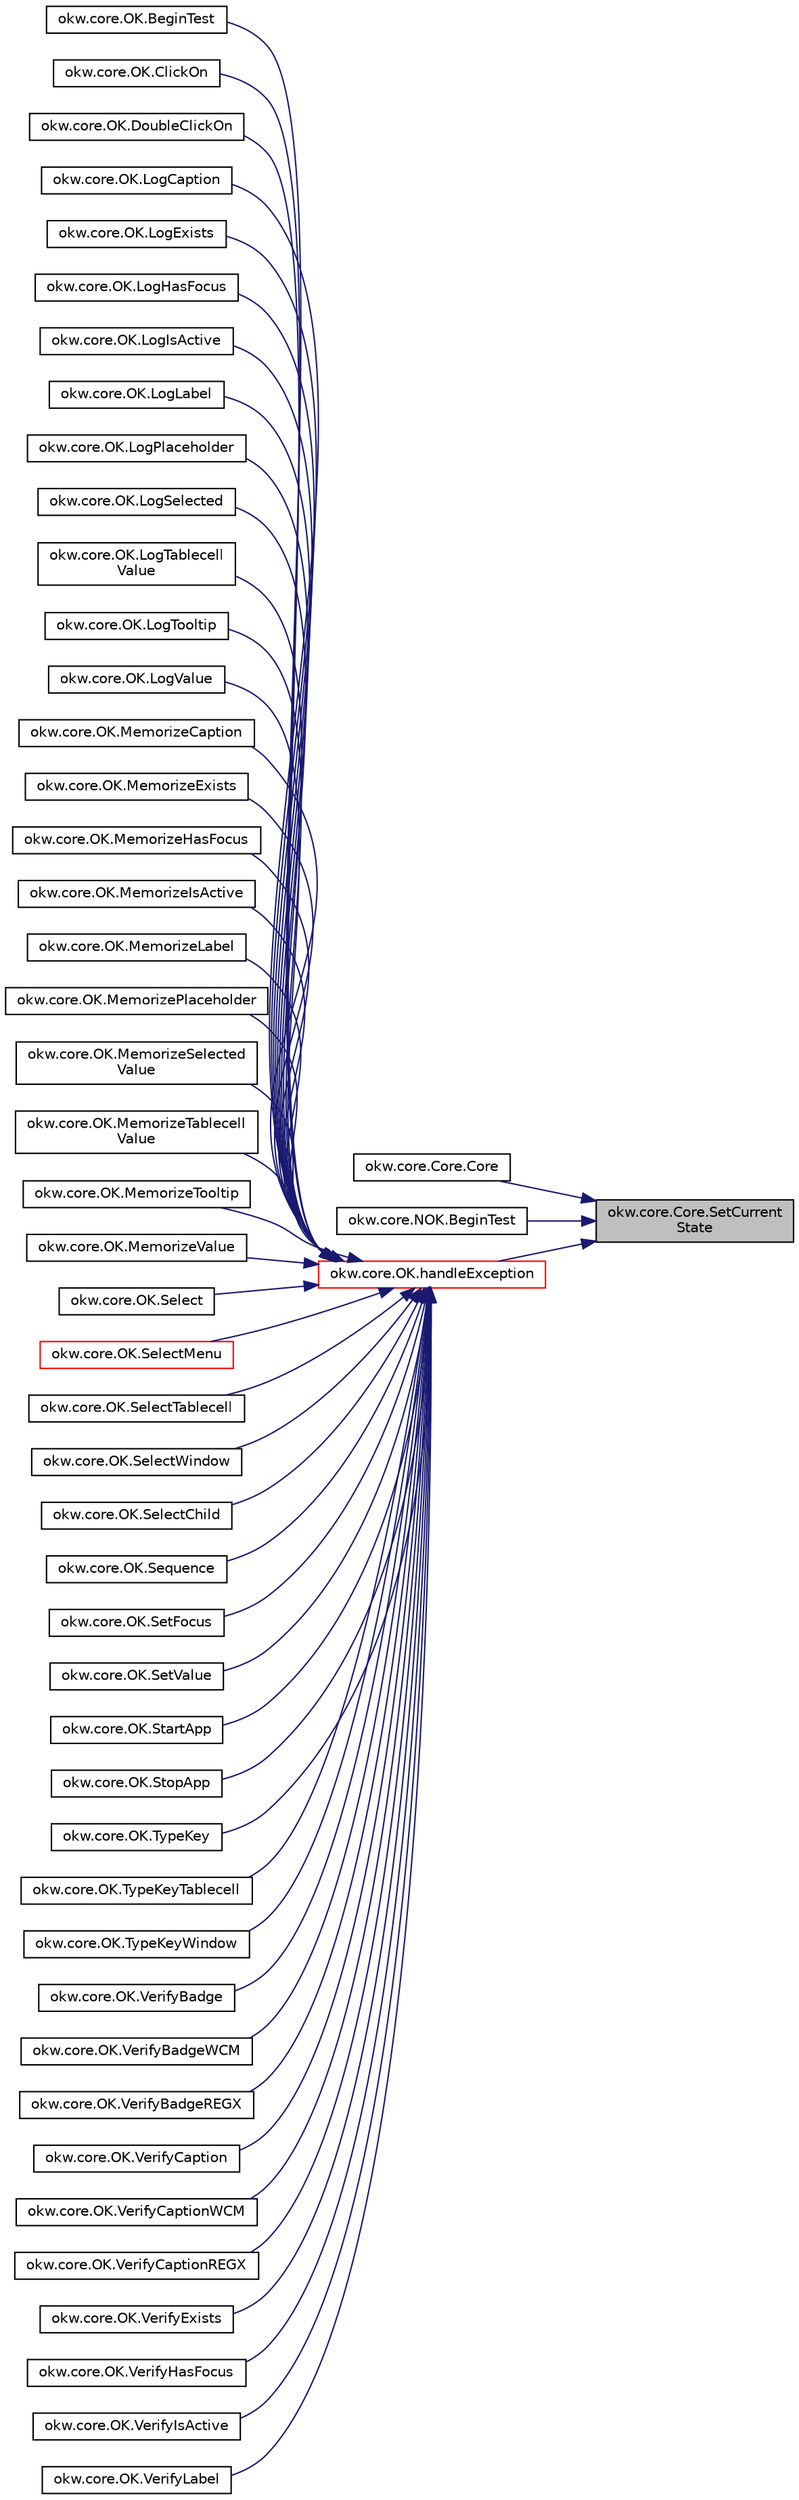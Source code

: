 digraph "okw.core.Core.SetCurrentState"
{
 // INTERACTIVE_SVG=YES
 // LATEX_PDF_SIZE
  edge [fontname="Helvetica",fontsize="10",labelfontname="Helvetica",labelfontsize="10"];
  node [fontname="Helvetica",fontsize="10",shape=record];
  rankdir="RL";
  Node2173 [label="okw.core.Core.SetCurrent\lState",height=0.2,width=0.4,color="black", fillcolor="grey75", style="filled", fontcolor="black",tooltip="Setter zum Setzen des aktuellen Zustandes."];
  Node2173 -> Node2174 [dir="back",color="midnightblue",fontsize="10",style="solid",fontname="Helvetica"];
  Node2174 [label="okw.core.Core.Core",height=0.2,width=0.4,color="black", fillcolor="white", style="filled",URL="$classokw_1_1core_1_1_core.html#a7f67744c156b494c2e932412efaa0e07",tooltip="OKW-Konstuktor: Setzt den Default-Zustand auf OKW.OK."];
  Node2173 -> Node2175 [dir="back",color="midnightblue",fontsize="10",style="solid",fontname="Helvetica"];
  Node2175 [label="okw.core.NOK.BeginTest",height=0.2,width=0.4,color="black", fillcolor="white", style="filled",URL="$classokw_1_1core_1_1_n_o_k.html#a62d1765ea311e440d678cb57ca9dd2c2",tooltip="Markiert den Anfang eines neuen Testfalls."];
  Node2173 -> Node2176 [dir="back",color="midnightblue",fontsize="10",style="solid",fontname="Helvetica"];
  Node2176 [label="okw.core.OK.handleException",height=0.2,width=0.4,color="red", fillcolor="white", style="filled",URL="$classokw_1_1core_1_1_o_k.html#a5a6db6a457bcb71c893f5d4eb615b2b7",tooltip="Zentrale Exception-Behandlung."];
  Node2176 -> Node2177 [dir="back",color="midnightblue",fontsize="10",style="solid",fontname="Helvetica"];
  Node2177 [label="okw.core.OK.BeginTest",height=0.2,width=0.4,color="black", fillcolor="white", style="filled",URL="$classokw_1_1core_1_1_o_k.html#a594d5a3518a401240bc1868f5883a393",tooltip="Markiert den Anfang eines neuen Testfalls."];
  Node2176 -> Node2178 [dir="back",color="midnightblue",fontsize="10",style="solid",fontname="Helvetica"];
  Node2178 [label="okw.core.OK.ClickOn",height=0.2,width=0.4,color="black", fillcolor="white", style="filled",URL="$classokw_1_1core_1_1_o_k.html#a1a4fcce79cac7386f04495383d2985b3",tooltip="Klickt auf das gegebene Objekt."];
  Node2176 -> Node2179 [dir="back",color="midnightblue",fontsize="10",style="solid",fontname="Helvetica"];
  Node2179 [label="okw.core.OK.DoubleClickOn",height=0.2,width=0.4,color="black", fillcolor="white", style="filled",URL="$classokw_1_1core_1_1_o_k.html#a3e40c302aa78cb83aa1fcfd0dafa24b0",tooltip="Führt ein Doppelklick auf das gegebene GUI-Objekt aus."];
  Node2176 -> Node2180 [dir="back",color="midnightblue",fontsize="10",style="solid",fontname="Helvetica"];
  Node2180 [label="okw.core.OK.LogCaption",height=0.2,width=0.4,color="black", fillcolor="white", style="filled",URL="$classokw_1_1core_1_1_o_k.html#a2469f6149bc2c4540c48edd8facbb5c0",tooltip="Gibt die Caption eines GUI-Objektes in den Testergebnissen aus."];
  Node2176 -> Node2181 [dir="back",color="midnightblue",fontsize="10",style="solid",fontname="Helvetica"];
  Node2181 [label="okw.core.OK.LogExists",height=0.2,width=0.4,color="black", fillcolor="white", style="filled",URL="$classokw_1_1core_1_1_o_k.html#ac20bd936e2181f94529469c6fc130238",tooltip="Gibt die Existenz eines GUI-Objektes mit YES/NO in den Testergebnissen aus."];
  Node2176 -> Node2182 [dir="back",color="midnightblue",fontsize="10",style="solid",fontname="Helvetica"];
  Node2182 [label="okw.core.OK.LogHasFocus",height=0.2,width=0.4,color="black", fillcolor="white", style="filled",URL="$classokw_1_1core_1_1_o_k.html#a1b8a5a3d583ffabc0063632ab9d981cf",tooltip="Dokumentiert den Fokus-Status des gegebenen Objekts."];
  Node2176 -> Node2183 [dir="back",color="midnightblue",fontsize="10",style="solid",fontname="Helvetica"];
  Node2183 [label="okw.core.OK.LogIsActive",height=0.2,width=0.4,color="black", fillcolor="white", style="filled",URL="$classokw_1_1core_1_1_o_k.html#ae44a6c32e26a7f93dd5c9f7b5765ee0d",tooltip="Dokumentiert den Status des gegebenen Objekts."];
  Node2176 -> Node2184 [dir="back",color="midnightblue",fontsize="10",style="solid",fontname="Helvetica"];
  Node2184 [label="okw.core.OK.LogLabel",height=0.2,width=0.4,color="black", fillcolor="white", style="filled",URL="$classokw_1_1core_1_1_o_k.html#a5ca2a918fc575095dd00d15e65f1491c",tooltip="Gibt den Wert des Etikette/Label in der Logdatei aus."];
  Node2176 -> Node2185 [dir="back",color="midnightblue",fontsize="10",style="solid",fontname="Helvetica"];
  Node2185 [label="okw.core.OK.LogPlaceholder",height=0.2,width=0.4,color="black", fillcolor="white", style="filled",URL="$classokw_1_1core_1_1_o_k.html#a260d21c87a1d0df97bb442888fc87fcb",tooltip="Gibt den Wert des Platzhalters in der Logdatei aus."];
  Node2176 -> Node2186 [dir="back",color="midnightblue",fontsize="10",style="solid",fontname="Helvetica"];
  Node2186 [label="okw.core.OK.LogSelected",height=0.2,width=0.4,color="black", fillcolor="white", style="filled",URL="$classokw_1_1core_1_1_o_k.html#af480aabf37fd55561892d9effcdaf182",tooltip="Dokumentiert den markierten Text des gegebenen Objekts."];
  Node2176 -> Node2187 [dir="back",color="midnightblue",fontsize="10",style="solid",fontname="Helvetica"];
  Node2187 [label="okw.core.OK.LogTablecell\lValue",height=0.2,width=0.4,color="black", fillcolor="white", style="filled",URL="$classokw_1_1core_1_1_o_k.html#a7c6a02d1f58952de8cc3591379cdfbe3",tooltip="Dokumentiert den Wert der ausgewählten Zelle."];
  Node2176 -> Node2188 [dir="back",color="midnightblue",fontsize="10",style="solid",fontname="Helvetica"];
  Node2188 [label="okw.core.OK.LogTooltip",height=0.2,width=0.4,color="black", fillcolor="white", style="filled",URL="$classokw_1_1core_1_1_o_k.html#a170fa2f1a3bd1fa9f00fc160c48e76c2",tooltip="Dokumentiert die Kurzinfo zu einem Werkzeug des gegebenen Objekts."];
  Node2176 -> Node2189 [dir="back",color="midnightblue",fontsize="10",style="solid",fontname="Helvetica"];
  Node2189 [label="okw.core.OK.LogValue",height=0.2,width=0.4,color="black", fillcolor="white", style="filled",URL="$classokw_1_1core_1_1_o_k.html#ad13df6f48f816f5d075efe045907527d",tooltip="Dokumentiert den Standartwert eines Objekts."];
  Node2176 -> Node2190 [dir="back",color="midnightblue",fontsize="10",style="solid",fontname="Helvetica"];
  Node2190 [label="okw.core.OK.MemorizeCaption",height=0.2,width=0.4,color="black", fillcolor="white", style="filled",URL="$classokw_1_1core_1_1_o_k.html#a661c650ca7824d1ea464d98b792ae712",tooltip="Keine Beschreibung zu \"MemorizeCaption\" verfügbar."];
  Node2176 -> Node2191 [dir="back",color="midnightblue",fontsize="10",style="solid",fontname="Helvetica"];
  Node2191 [label="okw.core.OK.MemorizeExists",height=0.2,width=0.4,color="black", fillcolor="white", style="filled",URL="$classokw_1_1core_1_1_o_k.html#a61db6d17853d7c0913216708c2c29779",tooltip="Merkt sich den aktuell existierenden Zustand des Objekts."];
  Node2176 -> Node2192 [dir="back",color="midnightblue",fontsize="10",style="solid",fontname="Helvetica"];
  Node2192 [label="okw.core.OK.MemorizeHasFocus",height=0.2,width=0.4,color="black", fillcolor="white", style="filled",URL="$classokw_1_1core_1_1_o_k.html#aa18fa77383398b2a8242ca299938c24d",tooltip="Keine Beschreibung zu \"MemorizeHasFocus\" verfügbar."];
  Node2176 -> Node2193 [dir="back",color="midnightblue",fontsize="10",style="solid",fontname="Helvetica"];
  Node2193 [label="okw.core.OK.MemorizeIsActive",height=0.2,width=0.4,color="black", fillcolor="white", style="filled",URL="$classokw_1_1core_1_1_o_k.html#aed2c0c9e72b5b730b6b041ef641f3bdc",tooltip="Merkt sich den Zustand des gegebenen Objekts."];
  Node2176 -> Node2194 [dir="back",color="midnightblue",fontsize="10",style="solid",fontname="Helvetica"];
  Node2194 [label="okw.core.OK.MemorizeLabel",height=0.2,width=0.4,color="black", fillcolor="white", style="filled",URL="$classokw_1_1core_1_1_o_k.html#ad09ff6f6389ceb04f7ec338ea3c45e85",tooltip="Speirchert den aktuellen Wert der Etikette, und legt diesen unter fpsMemKeyName ab."];
  Node2176 -> Node2195 [dir="back",color="midnightblue",fontsize="10",style="solid",fontname="Helvetica"];
  Node2195 [label="okw.core.OK.MemorizePlaceholder",height=0.2,width=0.4,color="black", fillcolor="white", style="filled",URL="$classokw_1_1core_1_1_o_k.html#ac9744fdc26e9049a0d0fe48b1ae9d11c",tooltip="Speirchert den aktuellen Wert der Platzhalters, und legt diesen unter fpsMemKeyName ab."];
  Node2176 -> Node2196 [dir="back",color="midnightblue",fontsize="10",style="solid",fontname="Helvetica"];
  Node2196 [label="okw.core.OK.MemorizeSelected\lValue",height=0.2,width=0.4,color="black", fillcolor="white", style="filled",URL="$classokw_1_1core_1_1_o_k.html#a7e8652a632b073da02222ee6e5e88266",tooltip="Keine Beschreibung zu \"MemorizeSelectedValue\" verfügbar."];
  Node2176 -> Node2197 [dir="back",color="midnightblue",fontsize="10",style="solid",fontname="Helvetica"];
  Node2197 [label="okw.core.OK.MemorizeTablecell\lValue",height=0.2,width=0.4,color="black", fillcolor="white", style="filled",URL="$classokw_1_1core_1_1_o_k.html#ab7c819556f3b21faeea08fad5be32813",tooltip="Merkt sich den Wert der gegebenen Zelle in der Tabelle. throws Exception"];
  Node2176 -> Node2198 [dir="back",color="midnightblue",fontsize="10",style="solid",fontname="Helvetica"];
  Node2198 [label="okw.core.OK.MemorizeTooltip",height=0.2,width=0.4,color="black", fillcolor="white", style="filled",URL="$classokw_1_1core_1_1_o_k.html#aad3ff1b462da844ccc53d2e177fb1def",tooltip="Dokumentiert den Tooltip-Text (Kurzinformation) des gegebenen Objekts."];
  Node2176 -> Node2199 [dir="back",color="midnightblue",fontsize="10",style="solid",fontname="Helvetica"];
  Node2199 [label="okw.core.OK.MemorizeValue",height=0.2,width=0.4,color="black", fillcolor="white", style="filled",URL="$classokw_1_1core_1_1_o_k.html#a2d93a84a57295418131d219a5887094d",tooltip="Merkt sich den Standartwert eines Objekts."];
  Node2176 -> Node2200 [dir="back",color="midnightblue",fontsize="10",style="solid",fontname="Helvetica"];
  Node2200 [label="okw.core.OK.Select",height=0.2,width=0.4,color="black", fillcolor="white", style="filled",URL="$classokw_1_1core_1_1_o_k.html#a7ee0b387364c0c188f94099f14f2da43",tooltip="Auswahl aller Zeilen einer Liste/Tabelle, welche die gegebenen Daten enthalten."];
  Node2176 -> Node2201 [dir="back",color="midnightblue",fontsize="10",style="solid",fontname="Helvetica"];
  Node2201 [label="okw.core.OK.SelectMenu",height=0.2,width=0.4,color="red", fillcolor="white", style="filled",URL="$classokw_1_1core_1_1_o_k.html#ae30b70ea446f3a58022a617177d0bcb6",tooltip="Wählt den gegebenen Menü-Eintrag aus."];
  Node2176 -> Node2203 [dir="back",color="midnightblue",fontsize="10",style="solid",fontname="Helvetica"];
  Node2203 [label="okw.core.OK.SelectTablecell",height=0.2,width=0.4,color="black", fillcolor="white", style="filled",URL="$classokw_1_1core_1_1_o_k.html#a0cbda1e1d604b0b988296c48835300cc",tooltip="Wählt die gegebene Tabellenzelle aus."];
  Node2176 -> Node2204 [dir="back",color="midnightblue",fontsize="10",style="solid",fontname="Helvetica"];
  Node2204 [label="okw.core.OK.SelectWindow",height=0.2,width=0.4,color="black", fillcolor="white", style="filled",URL="$classokw_1_1core_1_1_o_k.html#a4609a2156286fe56e1d4dba1695cd600",tooltip="Setzt den Kontext auf das gegebene Fenster."];
  Node2176 -> Node2205 [dir="back",color="midnightblue",fontsize="10",style="solid",fontname="Helvetica"];
  Node2205 [label="okw.core.OK.SelectChild",height=0.2,width=0.4,color="black", fillcolor="white", style="filled",URL="$classokw_1_1core_1_1_o_k.html#a038f45c24b6538ddadbdcd1fd179c2ab",tooltip="Setzt den Wert von SELECTEDCHILD auf den Wert von FN."];
  Node2176 -> Node2206 [dir="back",color="midnightblue",fontsize="10",style="solid",fontname="Helvetica"];
  Node2206 [label="okw.core.OK.Sequence",height=0.2,width=0.4,color="black", fillcolor="white", style="filled",URL="$classokw_1_1core_1_1_o_k.html#a4ce824499d5b8b9612beff9f5438c6a1",tooltip="Ruft die Sequenz eines Fensters auf."];
  Node2176 -> Node2207 [dir="back",color="midnightblue",fontsize="10",style="solid",fontname="Helvetica"];
  Node2207 [label="okw.core.OK.SetFocus",height=0.2,width=0.4,color="black", fillcolor="white", style="filled",URL="$classokw_1_1core_1_1_o_k.html#a2ec62170b8430a0ea58e919d8d46a7c0",tooltip="Setzt den Fokus auf das gegebene Fensterobjekt."];
  Node2176 -> Node2208 [dir="back",color="midnightblue",fontsize="10",style="solid",fontname="Helvetica"];
  Node2208 [label="okw.core.OK.SetValue",height=0.2,width=0.4,color="black", fillcolor="white", style="filled",URL="$classokw_1_1core_1_1_o_k.html#a6af4fe0d34a701aefc8ce67657b3c432",tooltip="Setzt den Wert des gegebenen Fensterobjekts auf den gegebenen Wert."];
  Node2176 -> Node2209 [dir="back",color="midnightblue",fontsize="10",style="solid",fontname="Helvetica"];
  Node2209 [label="okw.core.OK.StartApp",height=0.2,width=0.4,color="black", fillcolor="white", style="filled",URL="$classokw_1_1core_1_1_o_k.html#a38d47241f9746791eecaf7a45fcabb80",tooltip="Startet die gegebene Anwendung."];
  Node2176 -> Node2210 [dir="back",color="midnightblue",fontsize="10",style="solid",fontname="Helvetica"];
  Node2210 [label="okw.core.OK.StopApp",height=0.2,width=0.4,color="black", fillcolor="white", style="filled",URL="$classokw_1_1core_1_1_o_k.html#adbb934e4f20a0c451b4720a67c6cf99a",tooltip="Beendet eine gegebene Anwendung."];
  Node2176 -> Node2211 [dir="back",color="midnightblue",fontsize="10",style="solid",fontname="Helvetica"];
  Node2211 [label="okw.core.OK.TypeKey",height=0.2,width=0.4,color="black", fillcolor="white", style="filled",URL="$classokw_1_1core_1_1_o_k.html#a4600012e7b1fdbedcee36313d0397fd5",tooltip="Tastatureingaben von Daten in das aktive Fensterobjekt."];
  Node2176 -> Node2212 [dir="back",color="midnightblue",fontsize="10",style="solid",fontname="Helvetica"];
  Node2212 [label="okw.core.OK.TypeKeyTablecell",height=0.2,width=0.4,color="black", fillcolor="white", style="filled",URL="$classokw_1_1core_1_1_o_k.html#afbfb6cebd96c8087190627a4c0d0f7c4",tooltip="Eingabe von Daten in eine gegebene Tabellenzelle über die Tastatur."];
  Node2176 -> Node2213 [dir="back",color="midnightblue",fontsize="10",style="solid",fontname="Helvetica"];
  Node2213 [label="okw.core.OK.TypeKeyWindow",height=0.2,width=0.4,color="black", fillcolor="white", style="filled",URL="$classokw_1_1core_1_1_o_k.html#ad91da46f1631eed55757d42061543e86",tooltip="Tastatureingabe in ein bestimmtes Fensterobjekt."];
  Node2176 -> Node2214 [dir="back",color="midnightblue",fontsize="10",style="solid",fontname="Helvetica"];
  Node2214 [label="okw.core.OK.VerifyBadge",height=0.2,width=0.4,color="black", fillcolor="white", style="filled",URL="$classokw_1_1core_1_1_o_k.html#ac2c25fc3fa5b40db4e95219582f11874",tooltip="Überprüft den Badge des Objektes ."];
  Node2176 -> Node2215 [dir="back",color="midnightblue",fontsize="10",style="solid",fontname="Helvetica"];
  Node2215 [label="okw.core.OK.VerifyBadgeWCM",height=0.2,width=0.4,color="black", fillcolor="white", style="filled",URL="$classokw_1_1core_1_1_o_k.html#a0bcee3fd07b44b54c13c14f0ff1080f0",tooltip="Überprüft den Badge des Objektes ."];
  Node2176 -> Node2216 [dir="back",color="midnightblue",fontsize="10",style="solid",fontname="Helvetica"];
  Node2216 [label="okw.core.OK.VerifyBadgeREGX",height=0.2,width=0.4,color="black", fillcolor="white", style="filled",URL="$classokw_1_1core_1_1_o_k.html#a9e122d11d43dfbb7835c21a8b55b5759",tooltip="Überprüft den Badge des Objektes ."];
  Node2176 -> Node2217 [dir="back",color="midnightblue",fontsize="10",style="solid",fontname="Helvetica"];
  Node2217 [label="okw.core.OK.VerifyCaption",height=0.2,width=0.4,color="black", fillcolor="white", style="filled",URL="$classokw_1_1core_1_1_o_k.html#afe1a1b392d59c5ceef93ed6d0cfd2e01",tooltip="Prüft den Standardwert eines Objektes (in den meisten Fällen ist dies der angezeigte Text)."];
  Node2176 -> Node2218 [dir="back",color="midnightblue",fontsize="10",style="solid",fontname="Helvetica"];
  Node2218 [label="okw.core.OK.VerifyCaptionWCM",height=0.2,width=0.4,color="black", fillcolor="white", style="filled",URL="$classokw_1_1core_1_1_o_k.html#a461f7511030e7975fe983b2509527529",tooltip="Prüft den Standardwert eines Objektes (in den meisten Fällen ist dies der angezeigte Text)."];
  Node2176 -> Node2219 [dir="back",color="midnightblue",fontsize="10",style="solid",fontname="Helvetica"];
  Node2219 [label="okw.core.OK.VerifyCaptionREGX",height=0.2,width=0.4,color="black", fillcolor="white", style="filled",URL="$classokw_1_1core_1_1_o_k.html#a7b0869a2a6df63be61899963dc35d768",tooltip="Überprüft die Überschrift des Objektes."];
  Node2176 -> Node2220 [dir="back",color="midnightblue",fontsize="10",style="solid",fontname="Helvetica"];
  Node2220 [label="okw.core.OK.VerifyExists",height=0.2,width=0.4,color="black", fillcolor="white", style="filled",URL="$classokw_1_1core_1_1_o_k.html#a9785853231d70946dcbbfcd44b509c25",tooltip="Prüft, ob das gegebene Objekt existiert."];
  Node2176 -> Node2221 [dir="back",color="midnightblue",fontsize="10",style="solid",fontname="Helvetica"];
  Node2221 [label="okw.core.OK.VerifyHasFocus",height=0.2,width=0.4,color="black", fillcolor="white", style="filled",URL="$classokw_1_1core_1_1_o_k.html#a4950117cbe9cd2b769ae529bbdc1f897",tooltip="Vergleicht den Fokus-Zustand des gegebenen Objekts mit dem erwarteten Wert."];
  Node2176 -> Node2222 [dir="back",color="midnightblue",fontsize="10",style="solid",fontname="Helvetica"];
  Node2222 [label="okw.core.OK.VerifyIsActive",height=0.2,width=0.4,color="black", fillcolor="white", style="filled",URL="$classokw_1_1core_1_1_o_k.html#a071aec5319238e209cfc6f1434ea13e8",tooltip="copydoc IOKW_State::VerifyHasFocus(String,String)"];
  Node2176 -> Node2223 [dir="back",color="midnightblue",fontsize="10",style="solid",fontname="Helvetica"];
  Node2223 [label="okw.core.OK.VerifyLabel",height=0.2,width=0.4,color="black", fillcolor="white", style="filled",URL="$classokw_1_1core_1_1_o_k.html#a1bfa8ae24fc44958e4e3c4272c120bb8",tooltip="Überprüft die Beschreibung des Objektes."];
}
